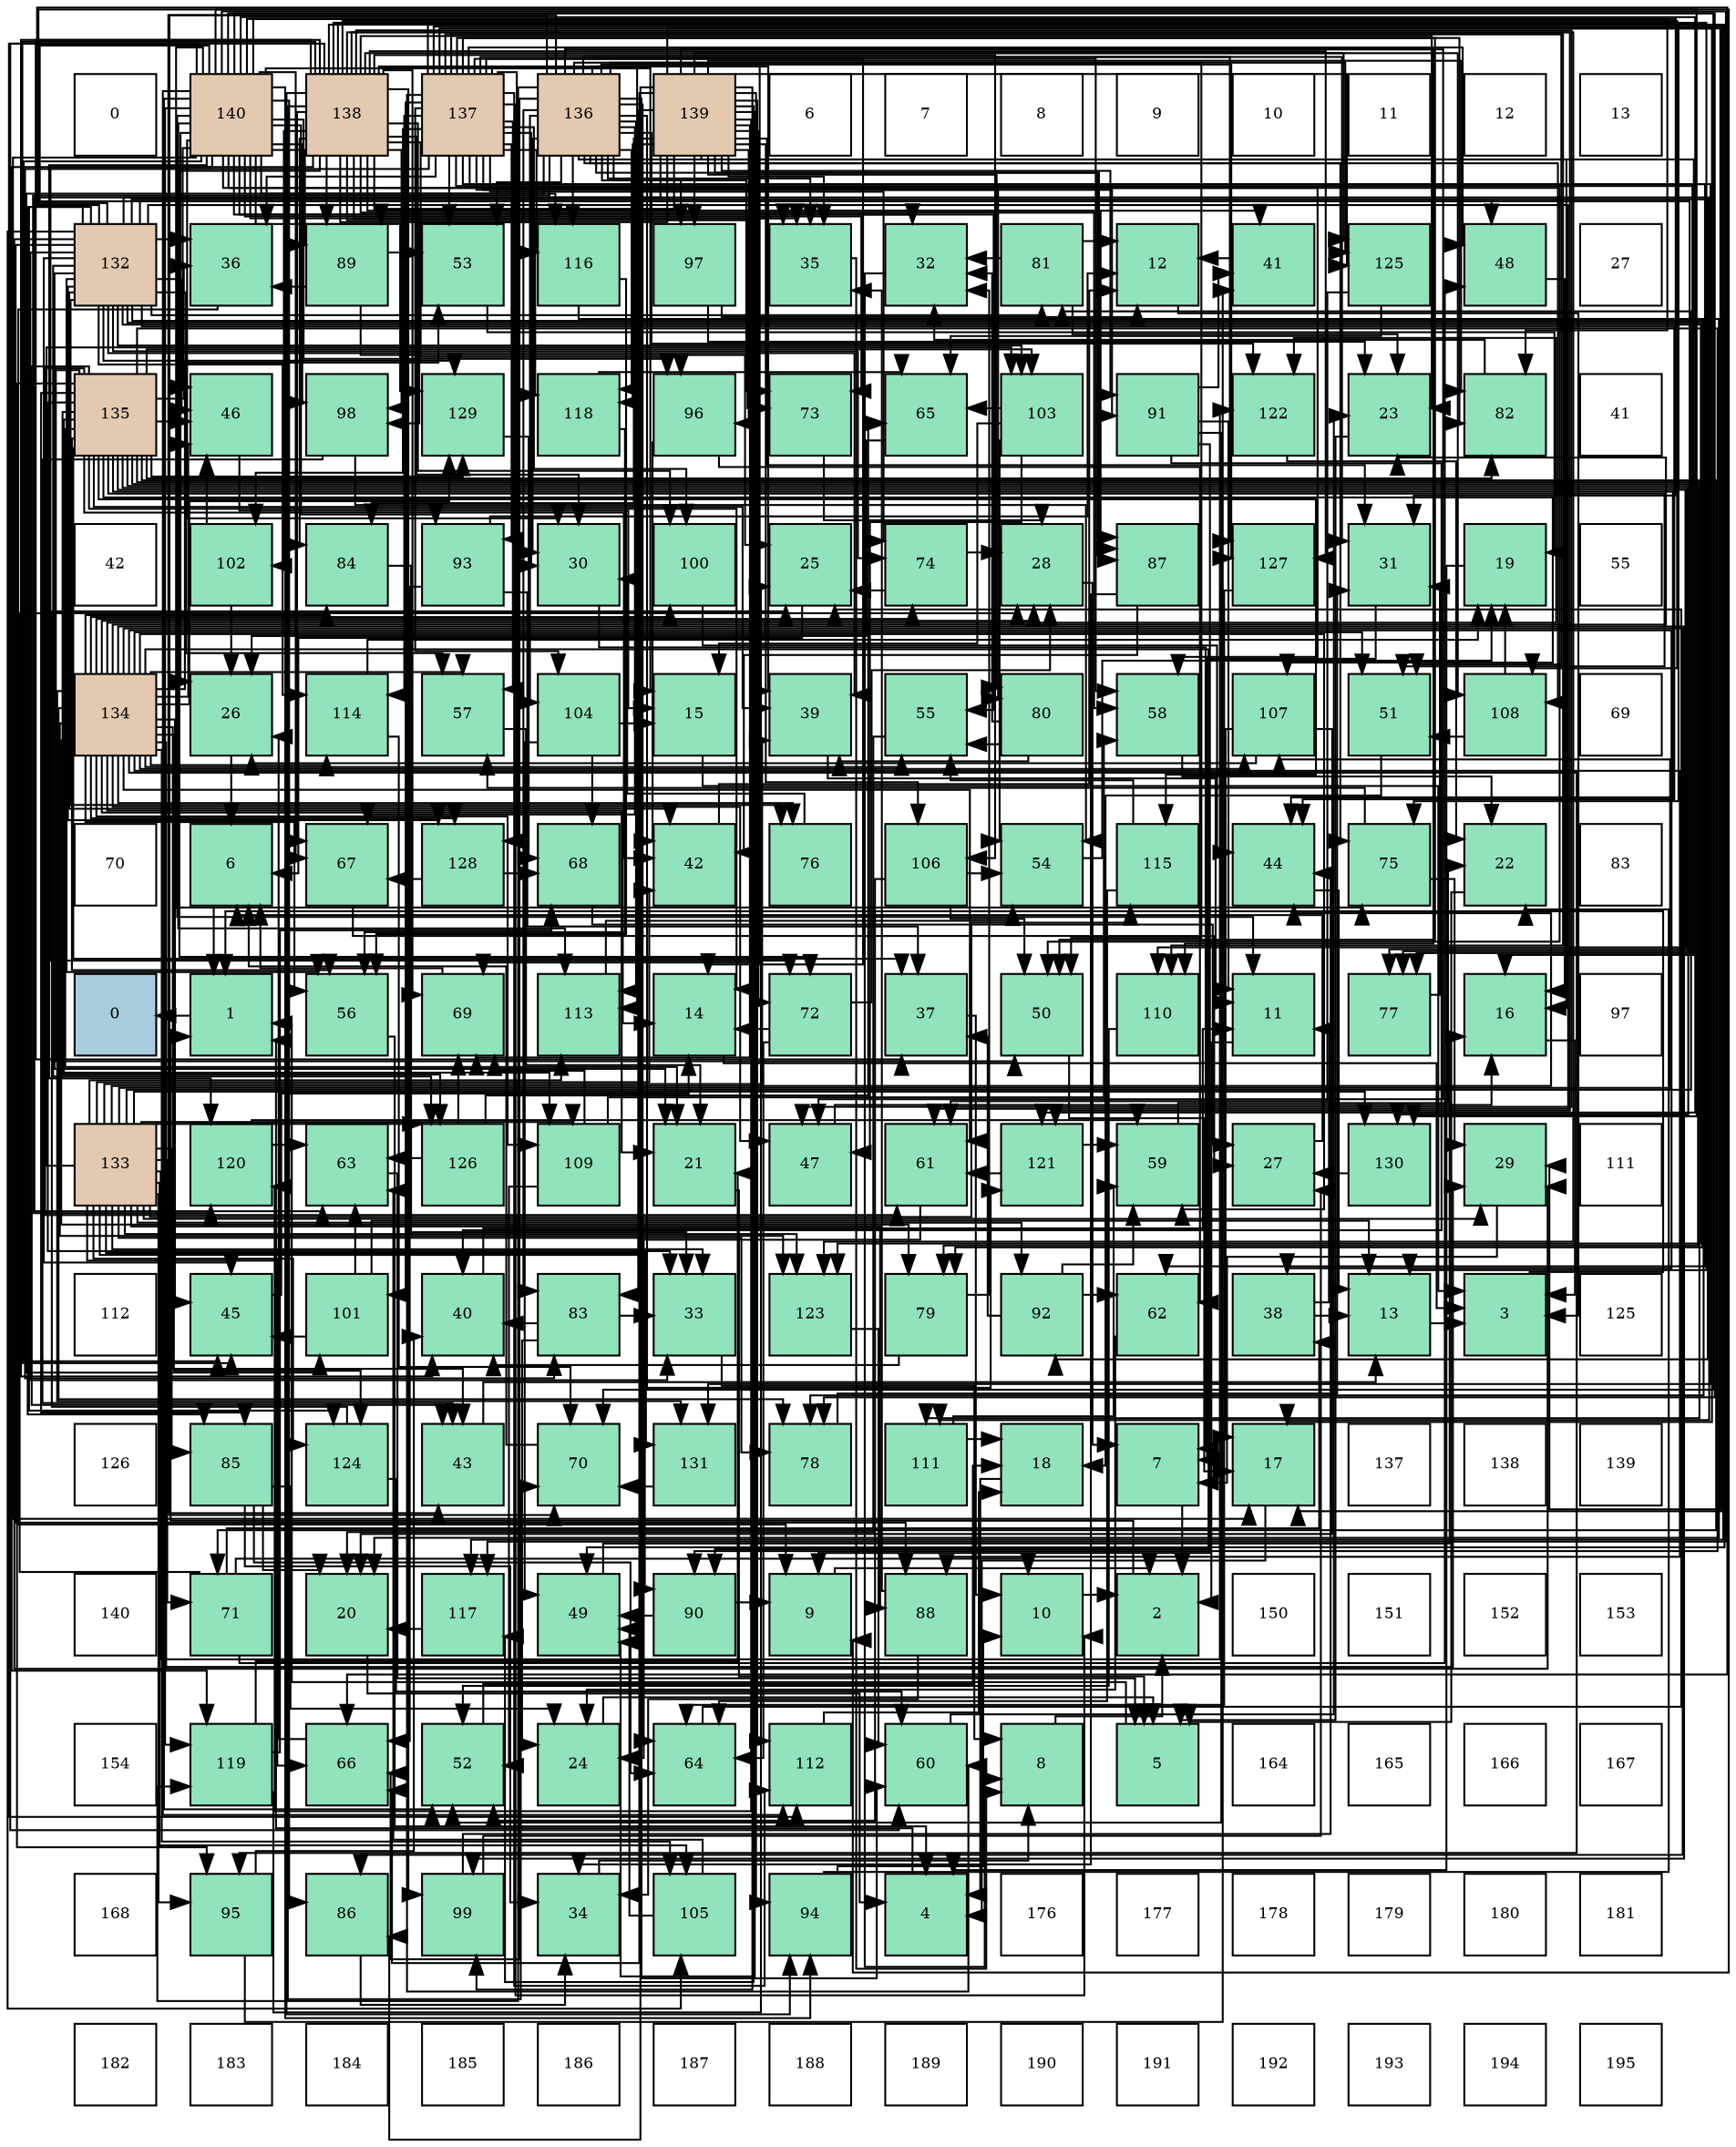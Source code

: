 digraph layout{
 rankdir=TB;
 splines=ortho;
 node [style=filled shape=square fixedsize=true width=0.6];
0[label="0", fontsize=8, fillcolor="#ffffff"];
1[label="140", fontsize=8, fillcolor="#e3c9af"];
2[label="138", fontsize=8, fillcolor="#e3c9af"];
3[label="137", fontsize=8, fillcolor="#e3c9af"];
4[label="136", fontsize=8, fillcolor="#e3c9af"];
5[label="139", fontsize=8, fillcolor="#e3c9af"];
6[label="6", fontsize=8, fillcolor="#ffffff"];
7[label="7", fontsize=8, fillcolor="#ffffff"];
8[label="8", fontsize=8, fillcolor="#ffffff"];
9[label="9", fontsize=8, fillcolor="#ffffff"];
10[label="10", fontsize=8, fillcolor="#ffffff"];
11[label="11", fontsize=8, fillcolor="#ffffff"];
12[label="12", fontsize=8, fillcolor="#ffffff"];
13[label="13", fontsize=8, fillcolor="#ffffff"];
14[label="132", fontsize=8, fillcolor="#e3c9af"];
15[label="36", fontsize=8, fillcolor="#91e3bb"];
16[label="89", fontsize=8, fillcolor="#91e3bb"];
17[label="53", fontsize=8, fillcolor="#91e3bb"];
18[label="116", fontsize=8, fillcolor="#91e3bb"];
19[label="97", fontsize=8, fillcolor="#91e3bb"];
20[label="35", fontsize=8, fillcolor="#91e3bb"];
21[label="32", fontsize=8, fillcolor="#91e3bb"];
22[label="81", fontsize=8, fillcolor="#91e3bb"];
23[label="12", fontsize=8, fillcolor="#91e3bb"];
24[label="41", fontsize=8, fillcolor="#91e3bb"];
25[label="125", fontsize=8, fillcolor="#91e3bb"];
26[label="48", fontsize=8, fillcolor="#91e3bb"];
27[label="27", fontsize=8, fillcolor="#ffffff"];
28[label="135", fontsize=8, fillcolor="#e3c9af"];
29[label="46", fontsize=8, fillcolor="#91e3bb"];
30[label="98", fontsize=8, fillcolor="#91e3bb"];
31[label="129", fontsize=8, fillcolor="#91e3bb"];
32[label="118", fontsize=8, fillcolor="#91e3bb"];
33[label="96", fontsize=8, fillcolor="#91e3bb"];
34[label="73", fontsize=8, fillcolor="#91e3bb"];
35[label="65", fontsize=8, fillcolor="#91e3bb"];
36[label="103", fontsize=8, fillcolor="#91e3bb"];
37[label="91", fontsize=8, fillcolor="#91e3bb"];
38[label="122", fontsize=8, fillcolor="#91e3bb"];
39[label="23", fontsize=8, fillcolor="#91e3bb"];
40[label="82", fontsize=8, fillcolor="#91e3bb"];
41[label="41", fontsize=8, fillcolor="#ffffff"];
42[label="42", fontsize=8, fillcolor="#ffffff"];
43[label="102", fontsize=8, fillcolor="#91e3bb"];
44[label="84", fontsize=8, fillcolor="#91e3bb"];
45[label="93", fontsize=8, fillcolor="#91e3bb"];
46[label="30", fontsize=8, fillcolor="#91e3bb"];
47[label="100", fontsize=8, fillcolor="#91e3bb"];
48[label="25", fontsize=8, fillcolor="#91e3bb"];
49[label="74", fontsize=8, fillcolor="#91e3bb"];
50[label="28", fontsize=8, fillcolor="#91e3bb"];
51[label="87", fontsize=8, fillcolor="#91e3bb"];
52[label="127", fontsize=8, fillcolor="#91e3bb"];
53[label="31", fontsize=8, fillcolor="#91e3bb"];
54[label="19", fontsize=8, fillcolor="#91e3bb"];
55[label="55", fontsize=8, fillcolor="#ffffff"];
56[label="134", fontsize=8, fillcolor="#e3c9af"];
57[label="26", fontsize=8, fillcolor="#91e3bb"];
58[label="114", fontsize=8, fillcolor="#91e3bb"];
59[label="57", fontsize=8, fillcolor="#91e3bb"];
60[label="104", fontsize=8, fillcolor="#91e3bb"];
61[label="15", fontsize=8, fillcolor="#91e3bb"];
62[label="39", fontsize=8, fillcolor="#91e3bb"];
63[label="55", fontsize=8, fillcolor="#91e3bb"];
64[label="80", fontsize=8, fillcolor="#91e3bb"];
65[label="58", fontsize=8, fillcolor="#91e3bb"];
66[label="107", fontsize=8, fillcolor="#91e3bb"];
67[label="51", fontsize=8, fillcolor="#91e3bb"];
68[label="108", fontsize=8, fillcolor="#91e3bb"];
69[label="69", fontsize=8, fillcolor="#ffffff"];
70[label="70", fontsize=8, fillcolor="#ffffff"];
71[label="6", fontsize=8, fillcolor="#91e3bb"];
72[label="67", fontsize=8, fillcolor="#91e3bb"];
73[label="128", fontsize=8, fillcolor="#91e3bb"];
74[label="68", fontsize=8, fillcolor="#91e3bb"];
75[label="42", fontsize=8, fillcolor="#91e3bb"];
76[label="76", fontsize=8, fillcolor="#91e3bb"];
77[label="106", fontsize=8, fillcolor="#91e3bb"];
78[label="54", fontsize=8, fillcolor="#91e3bb"];
79[label="115", fontsize=8, fillcolor="#91e3bb"];
80[label="44", fontsize=8, fillcolor="#91e3bb"];
81[label="75", fontsize=8, fillcolor="#91e3bb"];
82[label="22", fontsize=8, fillcolor="#91e3bb"];
83[label="83", fontsize=8, fillcolor="#ffffff"];
84[label="0", fontsize=8, fillcolor="#a9ccde"];
85[label="1", fontsize=8, fillcolor="#91e3bb"];
86[label="56", fontsize=8, fillcolor="#91e3bb"];
87[label="69", fontsize=8, fillcolor="#91e3bb"];
88[label="113", fontsize=8, fillcolor="#91e3bb"];
89[label="14", fontsize=8, fillcolor="#91e3bb"];
90[label="72", fontsize=8, fillcolor="#91e3bb"];
91[label="37", fontsize=8, fillcolor="#91e3bb"];
92[label="50", fontsize=8, fillcolor="#91e3bb"];
93[label="110", fontsize=8, fillcolor="#91e3bb"];
94[label="11", fontsize=8, fillcolor="#91e3bb"];
95[label="77", fontsize=8, fillcolor="#91e3bb"];
96[label="16", fontsize=8, fillcolor="#91e3bb"];
97[label="97", fontsize=8, fillcolor="#ffffff"];
98[label="133", fontsize=8, fillcolor="#e3c9af"];
99[label="120", fontsize=8, fillcolor="#91e3bb"];
100[label="63", fontsize=8, fillcolor="#91e3bb"];
101[label="126", fontsize=8, fillcolor="#91e3bb"];
102[label="109", fontsize=8, fillcolor="#91e3bb"];
103[label="21", fontsize=8, fillcolor="#91e3bb"];
104[label="47", fontsize=8, fillcolor="#91e3bb"];
105[label="61", fontsize=8, fillcolor="#91e3bb"];
106[label="121", fontsize=8, fillcolor="#91e3bb"];
107[label="59", fontsize=8, fillcolor="#91e3bb"];
108[label="27", fontsize=8, fillcolor="#91e3bb"];
109[label="130", fontsize=8, fillcolor="#91e3bb"];
110[label="29", fontsize=8, fillcolor="#91e3bb"];
111[label="111", fontsize=8, fillcolor="#ffffff"];
112[label="112", fontsize=8, fillcolor="#ffffff"];
113[label="45", fontsize=8, fillcolor="#91e3bb"];
114[label="101", fontsize=8, fillcolor="#91e3bb"];
115[label="40", fontsize=8, fillcolor="#91e3bb"];
116[label="83", fontsize=8, fillcolor="#91e3bb"];
117[label="33", fontsize=8, fillcolor="#91e3bb"];
118[label="123", fontsize=8, fillcolor="#91e3bb"];
119[label="79", fontsize=8, fillcolor="#91e3bb"];
120[label="92", fontsize=8, fillcolor="#91e3bb"];
121[label="62", fontsize=8, fillcolor="#91e3bb"];
122[label="38", fontsize=8, fillcolor="#91e3bb"];
123[label="13", fontsize=8, fillcolor="#91e3bb"];
124[label="3", fontsize=8, fillcolor="#91e3bb"];
125[label="125", fontsize=8, fillcolor="#ffffff"];
126[label="126", fontsize=8, fillcolor="#ffffff"];
127[label="85", fontsize=8, fillcolor="#91e3bb"];
128[label="124", fontsize=8, fillcolor="#91e3bb"];
129[label="43", fontsize=8, fillcolor="#91e3bb"];
130[label="70", fontsize=8, fillcolor="#91e3bb"];
131[label="131", fontsize=8, fillcolor="#91e3bb"];
132[label="78", fontsize=8, fillcolor="#91e3bb"];
133[label="111", fontsize=8, fillcolor="#91e3bb"];
134[label="18", fontsize=8, fillcolor="#91e3bb"];
135[label="7", fontsize=8, fillcolor="#91e3bb"];
136[label="17", fontsize=8, fillcolor="#91e3bb"];
137[label="137", fontsize=8, fillcolor="#ffffff"];
138[label="138", fontsize=8, fillcolor="#ffffff"];
139[label="139", fontsize=8, fillcolor="#ffffff"];
140[label="140", fontsize=8, fillcolor="#ffffff"];
141[label="71", fontsize=8, fillcolor="#91e3bb"];
142[label="20", fontsize=8, fillcolor="#91e3bb"];
143[label="117", fontsize=8, fillcolor="#91e3bb"];
144[label="49", fontsize=8, fillcolor="#91e3bb"];
145[label="90", fontsize=8, fillcolor="#91e3bb"];
146[label="9", fontsize=8, fillcolor="#91e3bb"];
147[label="88", fontsize=8, fillcolor="#91e3bb"];
148[label="10", fontsize=8, fillcolor="#91e3bb"];
149[label="2", fontsize=8, fillcolor="#91e3bb"];
150[label="150", fontsize=8, fillcolor="#ffffff"];
151[label="151", fontsize=8, fillcolor="#ffffff"];
152[label="152", fontsize=8, fillcolor="#ffffff"];
153[label="153", fontsize=8, fillcolor="#ffffff"];
154[label="154", fontsize=8, fillcolor="#ffffff"];
155[label="119", fontsize=8, fillcolor="#91e3bb"];
156[label="66", fontsize=8, fillcolor="#91e3bb"];
157[label="52", fontsize=8, fillcolor="#91e3bb"];
158[label="24", fontsize=8, fillcolor="#91e3bb"];
159[label="64", fontsize=8, fillcolor="#91e3bb"];
160[label="112", fontsize=8, fillcolor="#91e3bb"];
161[label="60", fontsize=8, fillcolor="#91e3bb"];
162[label="8", fontsize=8, fillcolor="#91e3bb"];
163[label="5", fontsize=8, fillcolor="#91e3bb"];
164[label="164", fontsize=8, fillcolor="#ffffff"];
165[label="165", fontsize=8, fillcolor="#ffffff"];
166[label="166", fontsize=8, fillcolor="#ffffff"];
167[label="167", fontsize=8, fillcolor="#ffffff"];
168[label="168", fontsize=8, fillcolor="#ffffff"];
169[label="95", fontsize=8, fillcolor="#91e3bb"];
170[label="86", fontsize=8, fillcolor="#91e3bb"];
171[label="99", fontsize=8, fillcolor="#91e3bb"];
172[label="34", fontsize=8, fillcolor="#91e3bb"];
173[label="105", fontsize=8, fillcolor="#91e3bb"];
174[label="94", fontsize=8, fillcolor="#91e3bb"];
175[label="4", fontsize=8, fillcolor="#91e3bb"];
176[label="176", fontsize=8, fillcolor="#ffffff"];
177[label="177", fontsize=8, fillcolor="#ffffff"];
178[label="178", fontsize=8, fillcolor="#ffffff"];
179[label="179", fontsize=8, fillcolor="#ffffff"];
180[label="180", fontsize=8, fillcolor="#ffffff"];
181[label="181", fontsize=8, fillcolor="#ffffff"];
182[label="182", fontsize=8, fillcolor="#ffffff"];
183[label="183", fontsize=8, fillcolor="#ffffff"];
184[label="184", fontsize=8, fillcolor="#ffffff"];
185[label="185", fontsize=8, fillcolor="#ffffff"];
186[label="186", fontsize=8, fillcolor="#ffffff"];
187[label="187", fontsize=8, fillcolor="#ffffff"];
188[label="188", fontsize=8, fillcolor="#ffffff"];
189[label="189", fontsize=8, fillcolor="#ffffff"];
190[label="190", fontsize=8, fillcolor="#ffffff"];
191[label="191", fontsize=8, fillcolor="#ffffff"];
192[label="192", fontsize=8, fillcolor="#ffffff"];
193[label="193", fontsize=8, fillcolor="#ffffff"];
194[label="194", fontsize=8, fillcolor="#ffffff"];
195[label="195", fontsize=8, fillcolor="#ffffff"];
edge [constraint=false, style=vis];85 -> 84;
149 -> 85;
124 -> 85;
175 -> 85;
163 -> 85;
71 -> 85;
135 -> 149;
162 -> 149;
146 -> 149;
148 -> 149;
94 -> 149;
23 -> 124;
123 -> 124;
89 -> 124;
61 -> 124;
96 -> 124;
136 -> 175;
134 -> 175;
54 -> 175;
142 -> 175;
103 -> 163;
82 -> 163;
39 -> 163;
158 -> 163;
48 -> 71;
57 -> 71;
108 -> 71;
50 -> 135;
110 -> 135;
46 -> 135;
53 -> 135;
21 -> 162;
117 -> 162;
172 -> 162;
20 -> 162;
15 -> 146;
91 -> 148;
122 -> 94;
122 -> 123;
62 -> 94;
115 -> 94;
24 -> 23;
75 -> 23;
129 -> 123;
80 -> 123;
113 -> 89;
29 -> 61;
104 -> 96;
26 -> 96;
144 -> 96;
92 -> 136;
67 -> 134;
157 -> 134;
17 -> 54;
78 -> 54;
63 -> 142;
86 -> 175;
59 -> 103;
65 -> 82;
107 -> 82;
161 -> 39;
105 -> 158;
121 -> 158;
100 -> 163;
159 -> 48;
35 -> 57;
156 -> 57;
72 -> 108;
74 -> 108;
87 -> 71;
130 -> 71;
141 -> 148;
141 -> 50;
141 -> 122;
141 -> 26;
90 -> 89;
90 -> 50;
90 -> 159;
34 -> 50;
49 -> 48;
49 -> 50;
81 -> 110;
81 -> 59;
76 -> 46;
95 -> 53;
132 -> 53;
119 -> 21;
119 -> 115;
64 -> 21;
64 -> 62;
64 -> 63;
22 -> 23;
22 -> 39;
22 -> 21;
40 -> 21;
116 -> 158;
116 -> 117;
116 -> 115;
44 -> 117;
127 -> 142;
127 -> 158;
127 -> 172;
127 -> 159;
170 -> 172;
51 -> 172;
51 -> 75;
147 -> 172;
147 -> 20;
16 -> 48;
16 -> 15;
16 -> 17;
145 -> 146;
145 -> 144;
37 -> 146;
37 -> 94;
37 -> 115;
37 -> 24;
37 -> 157;
120 -> 91;
120 -> 107;
120 -> 121;
45 -> 23;
45 -> 91;
45 -> 156;
174 -> 148;
174 -> 82;
169 -> 115;
169 -> 24;
33 -> 75;
33 -> 121;
19 -> 23;
19 -> 39;
30 -> 129;
30 -> 78;
171 -> 108;
171 -> 80;
47 -> 80;
114 -> 123;
114 -> 113;
114 -> 100;
43 -> 57;
43 -> 29;
36 -> 61;
36 -> 104;
36 -> 78;
36 -> 35;
60 -> 61;
60 -> 144;
60 -> 74;
173 -> 144;
173 -> 100;
77 -> 92;
77 -> 157;
77 -> 78;
66 -> 136;
66 -> 142;
66 -> 57;
68 -> 54;
68 -> 67;
102 -> 157;
102 -> 65;
102 -> 87;
93 -> 157;
133 -> 134;
133 -> 107;
160 -> 134;
88 -> 78;
58 -> 54;
58 -> 130;
79 -> 63;
79 -> 159;
18 -> 142;
18 -> 86;
143 -> 142;
32 -> 86;
32 -> 35;
155 -> 103;
155 -> 48;
155 -> 74;
99 -> 107;
99 -> 100;
106 -> 107;
106 -> 105;
38 -> 82;
118 -> 161;
128 -> 48;
128 -> 161;
25 -> 105;
25 -> 35;
101 -> 100;
101 -> 35;
101 -> 87;
52 -> 159;
73 -> 72;
73 -> 74;
31 -> 74;
109 -> 108;
131 -> 130;
14 -> 103;
14 -> 110;
14 -> 117;
14 -> 15;
14 -> 62;
14 -> 75;
14 -> 80;
14 -> 113;
14 -> 29;
14 -> 86;
14 -> 59;
14 -> 105;
14 -> 156;
14 -> 49;
14 -> 76;
14 -> 95;
14 -> 132;
14 -> 119;
14 -> 22;
14 -> 127;
14 -> 147;
14 -> 120;
14 -> 36;
14 -> 173;
14 -> 133;
14 -> 58;
14 -> 118;
14 -> 128;
14 -> 101;
14 -> 73;
14 -> 31;
14 -> 109;
98 -> 110;
98 -> 117;
98 -> 62;
98 -> 75;
98 -> 80;
98 -> 156;
98 -> 141;
98 -> 132;
98 -> 22;
98 -> 127;
98 -> 147;
98 -> 145;
98 -> 120;
98 -> 169;
98 -> 36;
98 -> 173;
98 -> 66;
98 -> 102;
98 -> 88;
98 -> 79;
98 -> 38;
98 -> 118;
98 -> 128;
98 -> 101;
98 -> 109;
98 -> 131;
56 -> 89;
56 -> 103;
56 -> 39;
56 -> 50;
56 -> 110;
56 -> 122;
56 -> 129;
56 -> 113;
56 -> 29;
56 -> 104;
56 -> 67;
56 -> 17;
56 -> 63;
56 -> 86;
56 -> 59;
56 -> 107;
56 -> 105;
56 -> 49;
56 -> 76;
56 -> 132;
56 -> 119;
56 -> 44;
56 -> 170;
56 -> 147;
56 -> 145;
56 -> 169;
56 -> 171;
56 -> 47;
56 -> 173;
56 -> 66;
56 -> 102;
56 -> 58;
56 -> 38;
56 -> 118;
56 -> 128;
56 -> 73;
56 -> 31;
56 -> 131;
28 -> 89;
28 -> 103;
28 -> 117;
28 -> 15;
28 -> 91;
28 -> 62;
28 -> 75;
28 -> 129;
28 -> 80;
28 -> 29;
28 -> 92;
28 -> 67;
28 -> 86;
28 -> 105;
28 -> 141;
28 -> 95;
28 -> 119;
28 -> 40;
28 -> 127;
28 -> 145;
28 -> 169;
28 -> 36;
28 -> 66;
28 -> 102;
28 -> 93;
28 -> 133;
28 -> 79;
28 -> 101;
28 -> 31;
28 -> 109;
4 -> 96;
4 -> 46;
4 -> 53;
4 -> 20;
4 -> 129;
4 -> 92;
4 -> 17;
4 -> 161;
4 -> 159;
4 -> 156;
4 -> 72;
4 -> 87;
4 -> 130;
4 -> 34;
4 -> 81;
4 -> 116;
4 -> 51;
4 -> 19;
4 -> 114;
4 -> 60;
4 -> 68;
4 -> 93;
4 -> 88;
4 -> 18;
4 -> 32;
4 -> 155;
4 -> 99;
4 -> 106;
4 -> 38;
4 -> 25;
4 -> 52;
3 -> 148;
3 -> 89;
3 -> 136;
3 -> 110;
3 -> 46;
3 -> 15;
3 -> 26;
3 -> 92;
3 -> 67;
3 -> 17;
3 -> 59;
3 -> 65;
3 -> 161;
3 -> 121;
3 -> 49;
3 -> 95;
3 -> 64;
3 -> 40;
3 -> 116;
3 -> 37;
3 -> 45;
3 -> 47;
3 -> 114;
3 -> 43;
3 -> 60;
3 -> 93;
3 -> 160;
3 -> 88;
3 -> 58;
3 -> 18;
3 -> 143;
3 -> 52;
3 -> 73;
3 -> 131;
2 -> 123;
2 -> 39;
2 -> 46;
2 -> 20;
2 -> 91;
2 -> 62;
2 -> 115;
2 -> 24;
2 -> 113;
2 -> 104;
2 -> 144;
2 -> 65;
2 -> 72;
2 -> 87;
2 -> 130;
2 -> 90;
2 -> 34;
2 -> 81;
2 -> 44;
2 -> 51;
2 -> 16;
2 -> 174;
2 -> 33;
2 -> 30;
2 -> 171;
2 -> 47;
2 -> 43;
2 -> 77;
2 -> 68;
2 -> 160;
2 -> 32;
2 -> 155;
2 -> 106;
2 -> 118;
2 -> 25;
2 -> 52;
5 -> 96;
5 -> 136;
5 -> 53;
5 -> 20;
5 -> 104;
5 -> 144;
5 -> 100;
5 -> 156;
5 -> 87;
5 -> 90;
5 -> 64;
5 -> 40;
5 -> 116;
5 -> 44;
5 -> 170;
5 -> 51;
5 -> 16;
5 -> 37;
5 -> 174;
5 -> 33;
5 -> 19;
5 -> 30;
5 -> 171;
5 -> 77;
5 -> 68;
5 -> 160;
5 -> 143;
5 -> 32;
5 -> 99;
5 -> 25;
1 -> 146;
1 -> 94;
1 -> 61;
1 -> 136;
1 -> 57;
1 -> 46;
1 -> 53;
1 -> 21;
1 -> 20;
1 -> 113;
1 -> 29;
1 -> 26;
1 -> 92;
1 -> 157;
1 -> 63;
1 -> 65;
1 -> 161;
1 -> 72;
1 -> 130;
1 -> 90;
1 -> 34;
1 -> 81;
1 -> 132;
1 -> 40;
1 -> 170;
1 -> 16;
1 -> 45;
1 -> 174;
1 -> 33;
1 -> 30;
1 -> 160;
1 -> 88;
1 -> 18;
1 -> 143;
1 -> 155;
1 -> 99;
1 -> 106;
1 -> 31;
edge [constraint=true, style=invis];
0 -> 14 -> 28 -> 42 -> 56 -> 70 -> 84 -> 98 -> 112 -> 126 -> 140 -> 154 -> 168 -> 182;
1 -> 15 -> 29 -> 43 -> 57 -> 71 -> 85 -> 99 -> 113 -> 127 -> 141 -> 155 -> 169 -> 183;
2 -> 16 -> 30 -> 44 -> 58 -> 72 -> 86 -> 100 -> 114 -> 128 -> 142 -> 156 -> 170 -> 184;
3 -> 17 -> 31 -> 45 -> 59 -> 73 -> 87 -> 101 -> 115 -> 129 -> 143 -> 157 -> 171 -> 185;
4 -> 18 -> 32 -> 46 -> 60 -> 74 -> 88 -> 102 -> 116 -> 130 -> 144 -> 158 -> 172 -> 186;
5 -> 19 -> 33 -> 47 -> 61 -> 75 -> 89 -> 103 -> 117 -> 131 -> 145 -> 159 -> 173 -> 187;
6 -> 20 -> 34 -> 48 -> 62 -> 76 -> 90 -> 104 -> 118 -> 132 -> 146 -> 160 -> 174 -> 188;
7 -> 21 -> 35 -> 49 -> 63 -> 77 -> 91 -> 105 -> 119 -> 133 -> 147 -> 161 -> 175 -> 189;
8 -> 22 -> 36 -> 50 -> 64 -> 78 -> 92 -> 106 -> 120 -> 134 -> 148 -> 162 -> 176 -> 190;
9 -> 23 -> 37 -> 51 -> 65 -> 79 -> 93 -> 107 -> 121 -> 135 -> 149 -> 163 -> 177 -> 191;
10 -> 24 -> 38 -> 52 -> 66 -> 80 -> 94 -> 108 -> 122 -> 136 -> 150 -> 164 -> 178 -> 192;
11 -> 25 -> 39 -> 53 -> 67 -> 81 -> 95 -> 109 -> 123 -> 137 -> 151 -> 165 -> 179 -> 193;
12 -> 26 -> 40 -> 54 -> 68 -> 82 -> 96 -> 110 -> 124 -> 138 -> 152 -> 166 -> 180 -> 194;
13 -> 27 -> 41 -> 55 -> 69 -> 83 -> 97 -> 111 -> 125 -> 139 -> 153 -> 167 -> 181 -> 195;
rank = same {0 -> 1 -> 2 -> 3 -> 4 -> 5 -> 6 -> 7 -> 8 -> 9 -> 10 -> 11 -> 12 -> 13};
rank = same {14 -> 15 -> 16 -> 17 -> 18 -> 19 -> 20 -> 21 -> 22 -> 23 -> 24 -> 25 -> 26 -> 27};
rank = same {28 -> 29 -> 30 -> 31 -> 32 -> 33 -> 34 -> 35 -> 36 -> 37 -> 38 -> 39 -> 40 -> 41};
rank = same {42 -> 43 -> 44 -> 45 -> 46 -> 47 -> 48 -> 49 -> 50 -> 51 -> 52 -> 53 -> 54 -> 55};
rank = same {56 -> 57 -> 58 -> 59 -> 60 -> 61 -> 62 -> 63 -> 64 -> 65 -> 66 -> 67 -> 68 -> 69};
rank = same {70 -> 71 -> 72 -> 73 -> 74 -> 75 -> 76 -> 77 -> 78 -> 79 -> 80 -> 81 -> 82 -> 83};
rank = same {84 -> 85 -> 86 -> 87 -> 88 -> 89 -> 90 -> 91 -> 92 -> 93 -> 94 -> 95 -> 96 -> 97};
rank = same {98 -> 99 -> 100 -> 101 -> 102 -> 103 -> 104 -> 105 -> 106 -> 107 -> 108 -> 109 -> 110 -> 111};
rank = same {112 -> 113 -> 114 -> 115 -> 116 -> 117 -> 118 -> 119 -> 120 -> 121 -> 122 -> 123 -> 124 -> 125};
rank = same {126 -> 127 -> 128 -> 129 -> 130 -> 131 -> 132 -> 133 -> 134 -> 135 -> 136 -> 137 -> 138 -> 139};
rank = same {140 -> 141 -> 142 -> 143 -> 144 -> 145 -> 146 -> 147 -> 148 -> 149 -> 150 -> 151 -> 152 -> 153};
rank = same {154 -> 155 -> 156 -> 157 -> 158 -> 159 -> 160 -> 161 -> 162 -> 163 -> 164 -> 165 -> 166 -> 167};
rank = same {168 -> 169 -> 170 -> 171 -> 172 -> 173 -> 174 -> 175 -> 176 -> 177 -> 178 -> 179 -> 180 -> 181};
rank = same {182 -> 183 -> 184 -> 185 -> 186 -> 187 -> 188 -> 189 -> 190 -> 191 -> 192 -> 193 -> 194 -> 195};
}